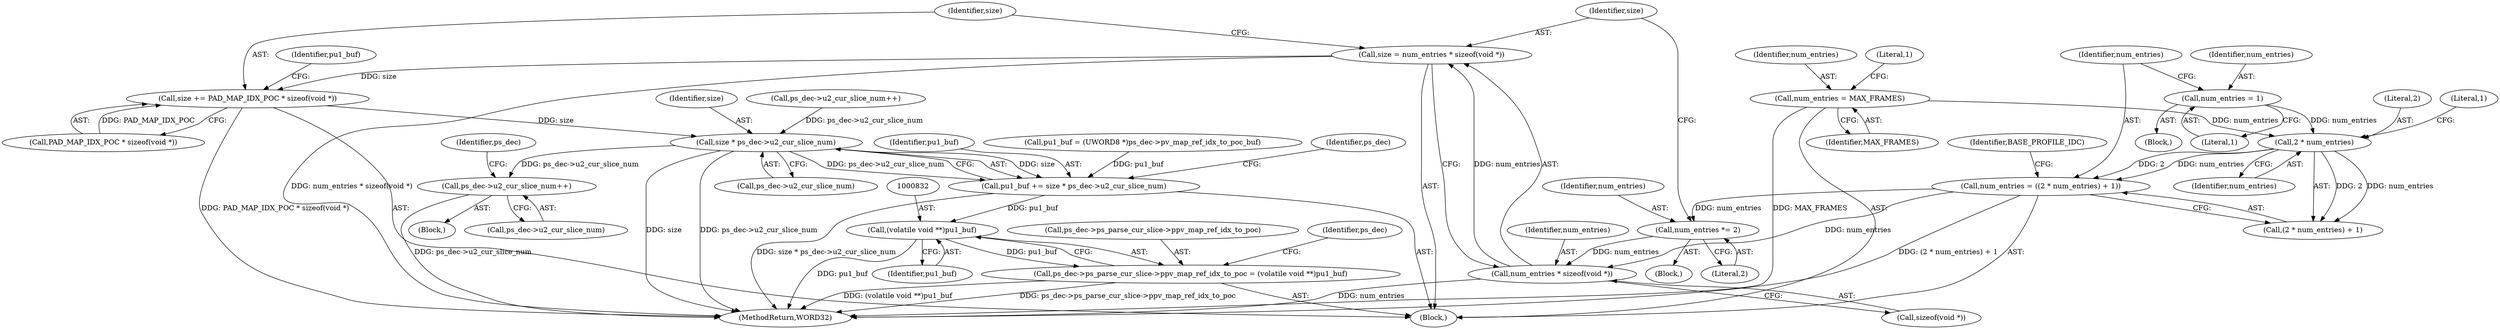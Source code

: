 digraph "0_Android_a78887bcffbc2995cf9ed72e0697acf560875e9e_1@API" {
"1000799" [label="(Call,size = num_entries * sizeof(void *))"];
"1000801" [label="(Call,num_entries * sizeof(void *))"];
"1000780" [label="(Call,num_entries = ((2 * num_entries) + 1))"];
"1000783" [label="(Call,2 * num_entries)"];
"1000759" [label="(Call,num_entries = MAX_FRAMES)"];
"1000777" [label="(Call,num_entries = 1)"];
"1000796" [label="(Call,num_entries *= 2)"];
"1000805" [label="(Call,size += PAD_MAP_IDX_POC * sizeof(void *))"];
"1000820" [label="(Call,size * ps_dec->u2_cur_slice_num)"];
"1000818" [label="(Call,pu1_buf += size * ps_dec->u2_cur_slice_num)"];
"1000831" [label="(Call,(volatile void **)pu1_buf)"];
"1000825" [label="(Call,ps_dec->ps_parse_cur_slice->ppv_map_ref_idx_to_poc = (volatile void **)pu1_buf)"];
"1001318" [label="(Call,ps_dec->u2_cur_slice_num++)"];
"1000761" [label="(Identifier,MAX_FRAMES)"];
"1000785" [label="(Identifier,num_entries)"];
"1000797" [label="(Identifier,num_entries)"];
"1000807" [label="(Call,PAD_MAP_IDX_POC * sizeof(void *))"];
"1000781" [label="(Identifier,num_entries)"];
"1000826" [label="(Call,ps_dec->ps_parse_cur_slice->ppv_map_ref_idx_to_poc)"];
"1000776" [label="(Block,)"];
"1000837" [label="(Identifier,ps_dec)"];
"1000778" [label="(Identifier,num_entries)"];
"1000828" [label="(Identifier,ps_dec)"];
"1000786" [label="(Literal,1)"];
"1001313" [label="(Block,)"];
"1000796" [label="(Call,num_entries *= 2)"];
"1000777" [label="(Call,num_entries = 1)"];
"1000822" [label="(Call,ps_dec->u2_cur_slice_num)"];
"1000798" [label="(Literal,2)"];
"1000780" [label="(Call,num_entries = ((2 * num_entries) + 1))"];
"1001318" [label="(Call,ps_dec->u2_cur_slice_num++)"];
"1000784" [label="(Literal,2)"];
"1000765" [label="(Literal,1)"];
"1000759" [label="(Call,num_entries = MAX_FRAMES)"];
"1000800" [label="(Identifier,size)"];
"1000803" [label="(Call,sizeof(void *))"];
"1001324" [label="(Identifier,ps_dec)"];
"1000821" [label="(Identifier,size)"];
"1000760" [label="(Identifier,num_entries)"];
"1000802" [label="(Identifier,num_entries)"];
"1000818" [label="(Call,pu1_buf += size * ps_dec->u2_cur_slice_num)"];
"1000819" [label="(Identifier,pu1_buf)"];
"1000831" [label="(Call,(volatile void **)pu1_buf)"];
"1000779" [label="(Literal,1)"];
"1000825" [label="(Call,ps_dec->ps_parse_cur_slice->ppv_map_ref_idx_to_poc = (volatile void **)pu1_buf)"];
"1001319" [label="(Call,ps_dec->u2_cur_slice_num)"];
"1000812" [label="(Identifier,pu1_buf)"];
"1000789" [label="(Identifier,BASE_PROFILE_IDC)"];
"1000805" [label="(Call,size += PAD_MAP_IDX_POC * sizeof(void *))"];
"1000833" [label="(Identifier,pu1_buf)"];
"1000801" [label="(Call,num_entries * sizeof(void *))"];
"1000811" [label="(Call,pu1_buf = (UWORD8 *)ps_dec->pv_map_ref_idx_to_poc_buf)"];
"1000783" [label="(Call,2 * num_entries)"];
"1000795" [label="(Block,)"];
"1000799" [label="(Call,size = num_entries * sizeof(void *))"];
"1000782" [label="(Call,(2 * num_entries) + 1)"];
"1000806" [label="(Identifier,size)"];
"1000720" [label="(Call,ps_dec->u2_cur_slice_num++)"];
"1000755" [label="(Block,)"];
"1000820" [label="(Call,size * ps_dec->u2_cur_slice_num)"];
"1001356" [label="(MethodReturn,WORD32)"];
"1000799" -> "1000755"  [label="AST: "];
"1000799" -> "1000801"  [label="CFG: "];
"1000800" -> "1000799"  [label="AST: "];
"1000801" -> "1000799"  [label="AST: "];
"1000806" -> "1000799"  [label="CFG: "];
"1000799" -> "1001356"  [label="DDG: num_entries * sizeof(void *)"];
"1000801" -> "1000799"  [label="DDG: num_entries"];
"1000799" -> "1000805"  [label="DDG: size"];
"1000801" -> "1000803"  [label="CFG: "];
"1000802" -> "1000801"  [label="AST: "];
"1000803" -> "1000801"  [label="AST: "];
"1000801" -> "1001356"  [label="DDG: num_entries"];
"1000780" -> "1000801"  [label="DDG: num_entries"];
"1000796" -> "1000801"  [label="DDG: num_entries"];
"1000780" -> "1000755"  [label="AST: "];
"1000780" -> "1000782"  [label="CFG: "];
"1000781" -> "1000780"  [label="AST: "];
"1000782" -> "1000780"  [label="AST: "];
"1000789" -> "1000780"  [label="CFG: "];
"1000780" -> "1001356"  [label="DDG: (2 * num_entries) + 1"];
"1000783" -> "1000780"  [label="DDG: 2"];
"1000783" -> "1000780"  [label="DDG: num_entries"];
"1000780" -> "1000796"  [label="DDG: num_entries"];
"1000783" -> "1000782"  [label="AST: "];
"1000783" -> "1000785"  [label="CFG: "];
"1000784" -> "1000783"  [label="AST: "];
"1000785" -> "1000783"  [label="AST: "];
"1000786" -> "1000783"  [label="CFG: "];
"1000783" -> "1000782"  [label="DDG: 2"];
"1000783" -> "1000782"  [label="DDG: num_entries"];
"1000759" -> "1000783"  [label="DDG: num_entries"];
"1000777" -> "1000783"  [label="DDG: num_entries"];
"1000759" -> "1000755"  [label="AST: "];
"1000759" -> "1000761"  [label="CFG: "];
"1000760" -> "1000759"  [label="AST: "];
"1000761" -> "1000759"  [label="AST: "];
"1000765" -> "1000759"  [label="CFG: "];
"1000759" -> "1001356"  [label="DDG: MAX_FRAMES"];
"1000777" -> "1000776"  [label="AST: "];
"1000777" -> "1000779"  [label="CFG: "];
"1000778" -> "1000777"  [label="AST: "];
"1000779" -> "1000777"  [label="AST: "];
"1000781" -> "1000777"  [label="CFG: "];
"1000796" -> "1000795"  [label="AST: "];
"1000796" -> "1000798"  [label="CFG: "];
"1000797" -> "1000796"  [label="AST: "];
"1000798" -> "1000796"  [label="AST: "];
"1000800" -> "1000796"  [label="CFG: "];
"1000805" -> "1000755"  [label="AST: "];
"1000805" -> "1000807"  [label="CFG: "];
"1000806" -> "1000805"  [label="AST: "];
"1000807" -> "1000805"  [label="AST: "];
"1000812" -> "1000805"  [label="CFG: "];
"1000805" -> "1001356"  [label="DDG: PAD_MAP_IDX_POC * sizeof(void *)"];
"1000807" -> "1000805"  [label="DDG: PAD_MAP_IDX_POC"];
"1000805" -> "1000820"  [label="DDG: size"];
"1000820" -> "1000818"  [label="AST: "];
"1000820" -> "1000822"  [label="CFG: "];
"1000821" -> "1000820"  [label="AST: "];
"1000822" -> "1000820"  [label="AST: "];
"1000818" -> "1000820"  [label="CFG: "];
"1000820" -> "1001356"  [label="DDG: ps_dec->u2_cur_slice_num"];
"1000820" -> "1001356"  [label="DDG: size"];
"1000820" -> "1000818"  [label="DDG: size"];
"1000820" -> "1000818"  [label="DDG: ps_dec->u2_cur_slice_num"];
"1000720" -> "1000820"  [label="DDG: ps_dec->u2_cur_slice_num"];
"1000820" -> "1001318"  [label="DDG: ps_dec->u2_cur_slice_num"];
"1000818" -> "1000755"  [label="AST: "];
"1000819" -> "1000818"  [label="AST: "];
"1000828" -> "1000818"  [label="CFG: "];
"1000818" -> "1001356"  [label="DDG: size * ps_dec->u2_cur_slice_num"];
"1000811" -> "1000818"  [label="DDG: pu1_buf"];
"1000818" -> "1000831"  [label="DDG: pu1_buf"];
"1000831" -> "1000825"  [label="AST: "];
"1000831" -> "1000833"  [label="CFG: "];
"1000832" -> "1000831"  [label="AST: "];
"1000833" -> "1000831"  [label="AST: "];
"1000825" -> "1000831"  [label="CFG: "];
"1000831" -> "1001356"  [label="DDG: pu1_buf"];
"1000831" -> "1000825"  [label="DDG: pu1_buf"];
"1000825" -> "1000755"  [label="AST: "];
"1000826" -> "1000825"  [label="AST: "];
"1000837" -> "1000825"  [label="CFG: "];
"1000825" -> "1001356"  [label="DDG: ps_dec->ps_parse_cur_slice->ppv_map_ref_idx_to_poc"];
"1000825" -> "1001356"  [label="DDG: (volatile void **)pu1_buf"];
"1001318" -> "1001313"  [label="AST: "];
"1001318" -> "1001319"  [label="CFG: "];
"1001319" -> "1001318"  [label="AST: "];
"1001324" -> "1001318"  [label="CFG: "];
"1001318" -> "1001356"  [label="DDG: ps_dec->u2_cur_slice_num"];
}
